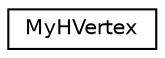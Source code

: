 digraph "クラス階層図"
{
 // LATEX_PDF_SIZE
  edge [fontname="Helvetica",fontsize="10",labelfontname="Helvetica",labelfontsize="10"];
  node [fontname="Helvetica",fontsize="10",shape=record];
  rankdir="LR";
  Node0 [label="MyHVertex",height=0.2,width=0.4,color="black", fillcolor="white", style="filled",URL="$struct_my_h_vertex.html",tooltip=" "];
}
